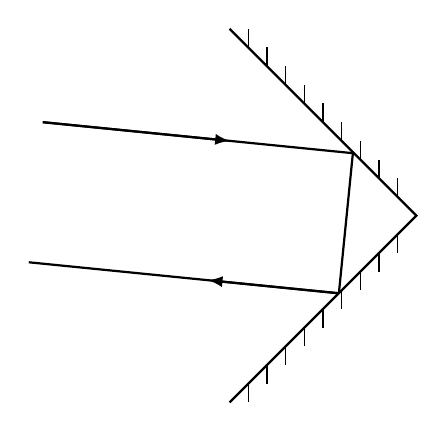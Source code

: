 \begin{tikzpicture}
    \begin{axis}[
            axis equal image,
            axis lines=none,
        ]
        \addplot[thick] coordinates {
                (-1, 1) (0, 0) (-1, -1)
            };
        \foreach \i in {1, ..., 9} {
                \addplot[] coordinates {
                        (-1 + \i/10, 1 - \i/10) (-1 + \i/10, 1 - \i/10 + 0.1)
                    };
            }
        \foreach \i in {1, ..., 9} {
                \addplot[] coordinates {
                        (-\i/10, -\i/10) (-\i/10, -\i/10 - 0.1)
                    };
            }
        \addplot[thick, -latex] coordinates {
                (-2, 0.5) (-1, 0.4)
            };
        \addplot[thick] coordinates {
                (-2, 0.5) (-0.34, 0.334)
            };
        \addplot[thick] coordinates {
                (-0.34, 0.334) (-0.34 - 0.075, 0.334 - 0.75)
            };
        \addplot[thick] coordinates {
                (-0.34 - 0.075, 0.334 - 0.75) (-0.34 - 0.075 - 1.66, 0.334 - 0.75 + 0.166)
            };
        \addplot[thick,-latex] coordinates {
                (-0.34 - 0.075, 0.334 - 0.75) (-0.34 - 0.075 - 0.7, 0.334 - 0.75 + 0.07)
            };
    \end{axis}
\end{tikzpicture}